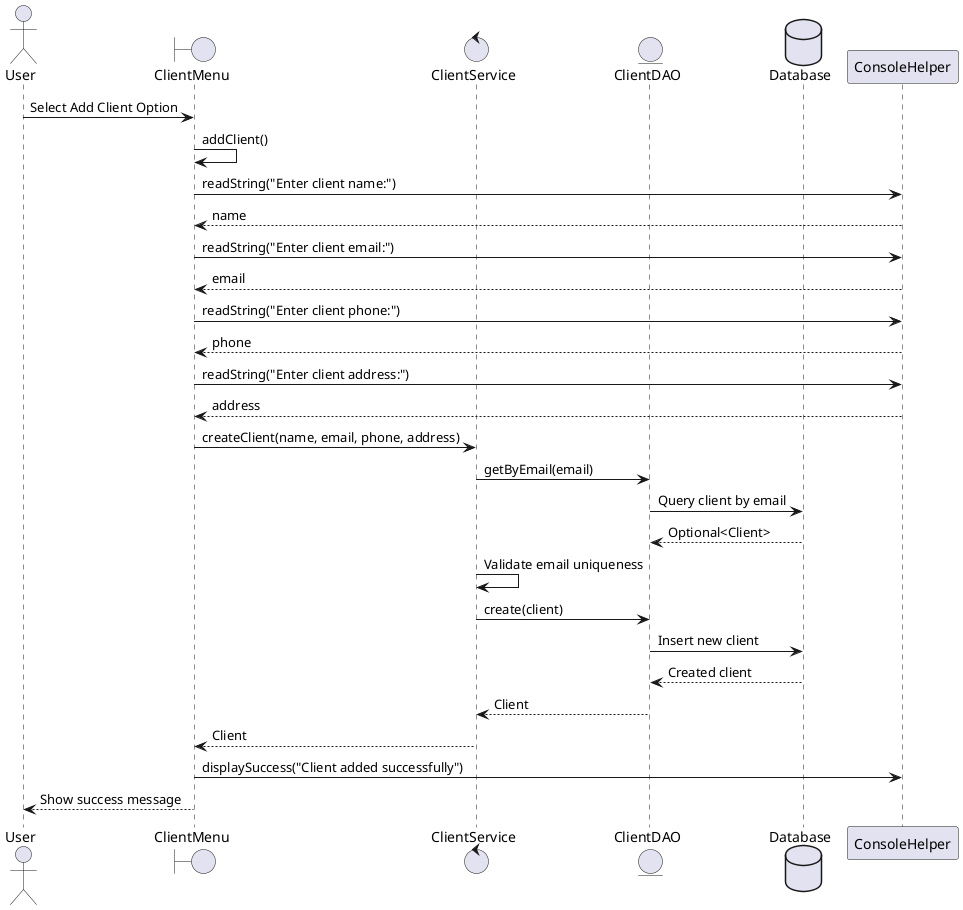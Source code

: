 @startuml Add Client Process - Sequence Diagram

actor User
boundary "ClientMenu" as ClientMenu
control "ClientService" as ClientService
entity "ClientDAO" as ClientDAO
database "Database" as DB

User -> ClientMenu: Select Add Client Option
ClientMenu -> ClientMenu: addClient()
ClientMenu -> ConsoleHelper: readString("Enter client name:")
ConsoleHelper --> ClientMenu: name
ClientMenu -> ConsoleHelper: readString("Enter client email:")
ConsoleHelper --> ClientMenu: email
ClientMenu -> ConsoleHelper: readString("Enter client phone:")
ConsoleHelper --> ClientMenu: phone
ClientMenu -> ConsoleHelper: readString("Enter client address:")
ConsoleHelper --> ClientMenu: address
ClientMenu -> ClientService: createClient(name, email, phone, address)
ClientService -> ClientDAO: getByEmail(email)
ClientDAO -> DB: Query client by email
DB --> ClientDAO: Optional<Client>
ClientService -> ClientService: Validate email uniqueness
ClientService -> ClientDAO: create(client)
ClientDAO -> DB: Insert new client
DB --> ClientDAO: Created client
ClientDAO --> ClientService: Client
ClientService --> ClientMenu: Client
ClientMenu -> ConsoleHelper: displaySuccess("Client added successfully")
ClientMenu --> User: Show success message

@enduml
